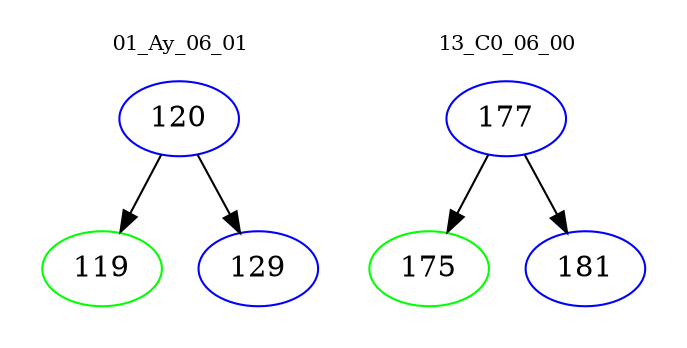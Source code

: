digraph{
subgraph cluster_0 {
color = white
label = "01_Ay_06_01";
fontsize=10;
T0_120 [label="120", color="blue"]
T0_120 -> T0_119 [color="black"]
T0_119 [label="119", color="green"]
T0_120 -> T0_129 [color="black"]
T0_129 [label="129", color="blue"]
}
subgraph cluster_1 {
color = white
label = "13_C0_06_00";
fontsize=10;
T1_177 [label="177", color="blue"]
T1_177 -> T1_175 [color="black"]
T1_175 [label="175", color="green"]
T1_177 -> T1_181 [color="black"]
T1_181 [label="181", color="blue"]
}
}
